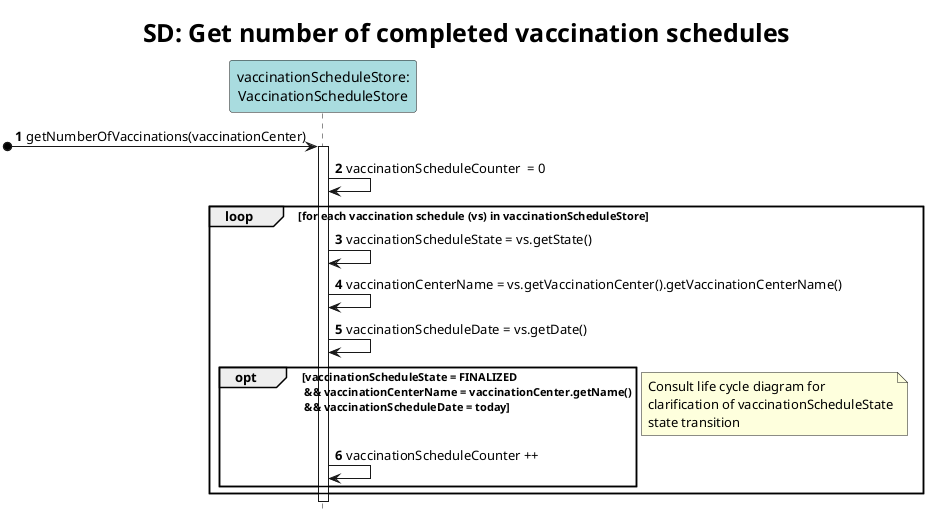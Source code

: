 @startuml
autonumber
hide footbox
skinparam titleFontSize 25
skinparam classFontSize 18
skinparam SequenceReferenceBackgroundColor  white
skinparam OptBackgroundColor #A9DCDF

participant "vaccinationScheduleStore:\nVaccinationScheduleStore" as VSStore#A9DCDF

participant "vaccinationScheduleStore:\nVaccinationScheduleStore" as VSStore#A9DCDF


title SD: Get number of completed vaccination schedules


[o-> VSStore : getNumberOfVaccinations(vaccinationCenter)
activate VSStore
VSStore -> VSStore #A9DCDF: vaccinationScheduleCounter  = 0

loop for each vaccination schedule (vs) in vaccinationScheduleStore

VSStore -> VSStore #A9DCDF: vaccinationScheduleState = vs.getState()
VSStore -> VSStore #A9DCDF: vaccinationCenterName = vs.getVaccinationCenter().getVaccinationCenterName()
VSStore -> VSStore #A9DCDF: vaccinationScheduleDate = vs.getDate()
opt vaccinationScheduleState = FINALIZED \n \
&& vaccinationCenterName = vaccinationCenter.getName()\n \
&& vaccinationScheduleDate = today
|||
VSStore -> VSStore #A9DCDF: vaccinationScheduleCounter ++
end
note right
   Consult life cycle diagram for
   clarification of vaccinationScheduleState
   state transition
end note
end

@enduml